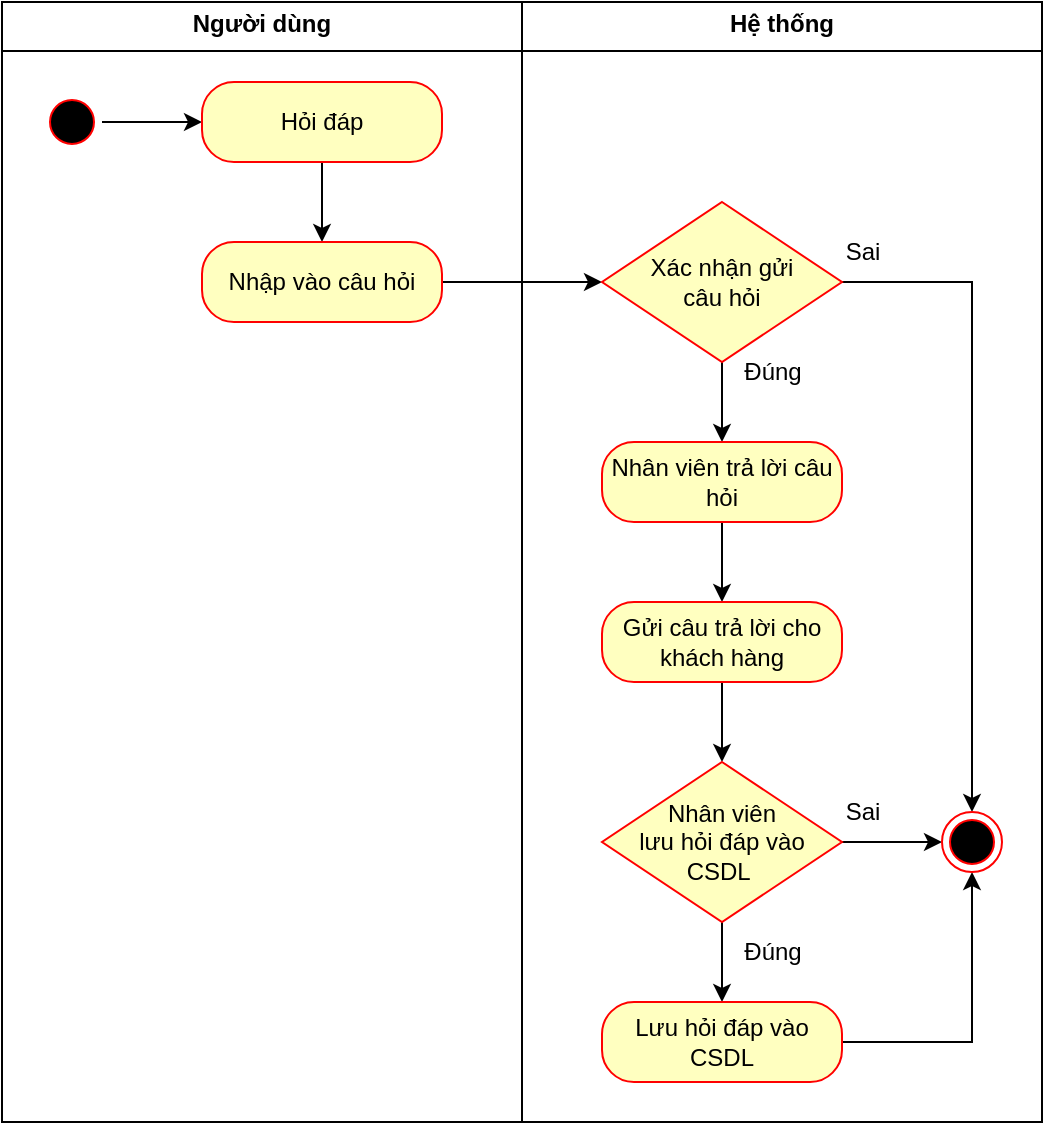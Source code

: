 <mxfile version="26.0.7">
  <diagram name="Page-1" id="RwB7W1pXo9uaDp351zQj">
    <mxGraphModel dx="1220" dy="523" grid="1" gridSize="10" guides="1" tooltips="1" connect="1" arrows="1" fold="1" page="1" pageScale="1" pageWidth="850" pageHeight="1100" math="0" shadow="0">
      <root>
        <mxCell id="0" />
        <mxCell id="1" parent="0" />
        <mxCell id="Q87F_zt2HsUtimDnW5c0-36" value="&lt;p style=&quot;margin:0px;margin-top:4px;text-align:center;&quot;&gt;&lt;b&gt;Hệ thống&lt;/b&gt;&lt;/p&gt;&lt;hr size=&quot;1&quot; style=&quot;border-style:solid;&quot;&gt;&lt;div style=&quot;height:2px;&quot;&gt;&lt;/div&gt;" style="verticalAlign=top;align=left;overflow=fill;html=1;whiteSpace=wrap;" vertex="1" parent="1">
          <mxGeometry x="260" width="260" height="560" as="geometry" />
        </mxCell>
        <mxCell id="Q87F_zt2HsUtimDnW5c0-34" value="&lt;p style=&quot;margin:0px;margin-top:4px;text-align:center;&quot;&gt;&lt;b&gt;Người dùng&lt;/b&gt;&lt;/p&gt;&lt;hr size=&quot;1&quot; style=&quot;border-style:solid;&quot;&gt;&lt;div style=&quot;height:2px;&quot;&gt;&lt;/div&gt;" style="verticalAlign=top;align=left;overflow=fill;html=1;whiteSpace=wrap;" vertex="1" parent="1">
          <mxGeometry width="260" height="560" as="geometry" />
        </mxCell>
        <mxCell id="Q87F_zt2HsUtimDnW5c0-3" value="" style="edgeStyle=orthogonalEdgeStyle;rounded=0;orthogonalLoop=1;jettySize=auto;html=1;" edge="1" parent="1" source="Q87F_zt2HsUtimDnW5c0-1" target="Q87F_zt2HsUtimDnW5c0-2">
          <mxGeometry relative="1" as="geometry" />
        </mxCell>
        <mxCell id="Q87F_zt2HsUtimDnW5c0-1" value="" style="ellipse;html=1;shape=startState;fillColor=#000000;strokeColor=#ff0000;" vertex="1" parent="1">
          <mxGeometry x="20" y="45" width="30" height="30" as="geometry" />
        </mxCell>
        <mxCell id="Q87F_zt2HsUtimDnW5c0-7" value="" style="edgeStyle=orthogonalEdgeStyle;rounded=0;orthogonalLoop=1;jettySize=auto;html=1;" edge="1" parent="1" source="Q87F_zt2HsUtimDnW5c0-2" target="Q87F_zt2HsUtimDnW5c0-4">
          <mxGeometry relative="1" as="geometry" />
        </mxCell>
        <mxCell id="Q87F_zt2HsUtimDnW5c0-2" value="Hỏi đáp" style="rounded=1;whiteSpace=wrap;html=1;arcSize=40;fontColor=#000000;fillColor=#ffffc0;strokeColor=#ff0000;" vertex="1" parent="1">
          <mxGeometry x="100" y="40" width="120" height="40" as="geometry" />
        </mxCell>
        <mxCell id="Q87F_zt2HsUtimDnW5c0-6" value="" style="edgeStyle=orthogonalEdgeStyle;rounded=0;orthogonalLoop=1;jettySize=auto;html=1;" edge="1" parent="1" source="Q87F_zt2HsUtimDnW5c0-4" target="Q87F_zt2HsUtimDnW5c0-5">
          <mxGeometry relative="1" as="geometry" />
        </mxCell>
        <mxCell id="Q87F_zt2HsUtimDnW5c0-4" value="Nhập vào câu hỏi" style="rounded=1;whiteSpace=wrap;html=1;arcSize=40;fontColor=#000000;fillColor=#ffffc0;strokeColor=#ff0000;" vertex="1" parent="1">
          <mxGeometry x="100" y="120" width="120" height="40" as="geometry" />
        </mxCell>
        <mxCell id="Q87F_zt2HsUtimDnW5c0-17" value="" style="edgeStyle=orthogonalEdgeStyle;rounded=0;orthogonalLoop=1;jettySize=auto;html=1;" edge="1" parent="1" source="Q87F_zt2HsUtimDnW5c0-5" target="Q87F_zt2HsUtimDnW5c0-11">
          <mxGeometry relative="1" as="geometry" />
        </mxCell>
        <mxCell id="Q87F_zt2HsUtimDnW5c0-28" style="edgeStyle=orthogonalEdgeStyle;rounded=0;orthogonalLoop=1;jettySize=auto;html=1;entryX=0.5;entryY=0;entryDx=0;entryDy=0;" edge="1" parent="1" source="Q87F_zt2HsUtimDnW5c0-5" target="Q87F_zt2HsUtimDnW5c0-25">
          <mxGeometry relative="1" as="geometry" />
        </mxCell>
        <mxCell id="Q87F_zt2HsUtimDnW5c0-5" value="Xác nhận gửi&lt;br&gt;câu hỏi" style="rhombus;whiteSpace=wrap;html=1;fontColor=#000000;fillColor=#ffffc0;strokeColor=#ff0000;" vertex="1" parent="1">
          <mxGeometry x="300" y="100" width="120" height="80" as="geometry" />
        </mxCell>
        <mxCell id="Q87F_zt2HsUtimDnW5c0-19" value="" style="edgeStyle=orthogonalEdgeStyle;rounded=0;orthogonalLoop=1;jettySize=auto;html=1;" edge="1" parent="1" source="Q87F_zt2HsUtimDnW5c0-11" target="Q87F_zt2HsUtimDnW5c0-18">
          <mxGeometry relative="1" as="geometry" />
        </mxCell>
        <mxCell id="Q87F_zt2HsUtimDnW5c0-11" value="Nhân viên trả lời câu hỏi" style="rounded=1;whiteSpace=wrap;html=1;arcSize=40;fontColor=#000000;fillColor=#ffffc0;strokeColor=#ff0000;" vertex="1" parent="1">
          <mxGeometry x="300" y="220" width="120" height="40" as="geometry" />
        </mxCell>
        <mxCell id="Q87F_zt2HsUtimDnW5c0-22" value="" style="edgeStyle=orthogonalEdgeStyle;rounded=0;orthogonalLoop=1;jettySize=auto;html=1;" edge="1" parent="1" source="Q87F_zt2HsUtimDnW5c0-18" target="Q87F_zt2HsUtimDnW5c0-21">
          <mxGeometry relative="1" as="geometry" />
        </mxCell>
        <mxCell id="Q87F_zt2HsUtimDnW5c0-18" value="Gửi câu trả lời cho khách hàng" style="rounded=1;whiteSpace=wrap;html=1;arcSize=40;fontColor=#000000;fillColor=#ffffc0;strokeColor=#ff0000;" vertex="1" parent="1">
          <mxGeometry x="300" y="300" width="120" height="40" as="geometry" />
        </mxCell>
        <mxCell id="Q87F_zt2HsUtimDnW5c0-24" value="" style="edgeStyle=orthogonalEdgeStyle;rounded=0;orthogonalLoop=1;jettySize=auto;html=1;" edge="1" parent="1" source="Q87F_zt2HsUtimDnW5c0-21" target="Q87F_zt2HsUtimDnW5c0-23">
          <mxGeometry relative="1" as="geometry" />
        </mxCell>
        <mxCell id="Q87F_zt2HsUtimDnW5c0-26" value="" style="edgeStyle=orthogonalEdgeStyle;rounded=0;orthogonalLoop=1;jettySize=auto;html=1;" edge="1" parent="1" source="Q87F_zt2HsUtimDnW5c0-21" target="Q87F_zt2HsUtimDnW5c0-25">
          <mxGeometry relative="1" as="geometry" />
        </mxCell>
        <mxCell id="Q87F_zt2HsUtimDnW5c0-21" value="Nhân viên&lt;div&gt;lưu hỏi đáp vào&lt;br&gt;CSDL&amp;nbsp;&lt;/div&gt;" style="rhombus;whiteSpace=wrap;html=1;fontColor=#000000;fillColor=#ffffc0;strokeColor=#ff0000;" vertex="1" parent="1">
          <mxGeometry x="300" y="380" width="120" height="80" as="geometry" />
        </mxCell>
        <mxCell id="Q87F_zt2HsUtimDnW5c0-27" style="edgeStyle=orthogonalEdgeStyle;rounded=0;orthogonalLoop=1;jettySize=auto;html=1;entryX=0.5;entryY=1;entryDx=0;entryDy=0;" edge="1" parent="1" source="Q87F_zt2HsUtimDnW5c0-23" target="Q87F_zt2HsUtimDnW5c0-25">
          <mxGeometry relative="1" as="geometry" />
        </mxCell>
        <mxCell id="Q87F_zt2HsUtimDnW5c0-23" value="Lưu hỏi đáp vào CSDL" style="rounded=1;whiteSpace=wrap;html=1;arcSize=40;fontColor=#000000;fillColor=#ffffc0;strokeColor=#ff0000;" vertex="1" parent="1">
          <mxGeometry x="300" y="500" width="120" height="40" as="geometry" />
        </mxCell>
        <mxCell id="Q87F_zt2HsUtimDnW5c0-25" value="" style="ellipse;html=1;shape=endState;fillColor=#000000;strokeColor=#ff0000;" vertex="1" parent="1">
          <mxGeometry x="470" y="405" width="30" height="30" as="geometry" />
        </mxCell>
        <mxCell id="Q87F_zt2HsUtimDnW5c0-29" value="Đúng" style="text;html=1;align=center;verticalAlign=middle;resizable=0;points=[];autosize=1;strokeColor=none;fillColor=none;" vertex="1" parent="1">
          <mxGeometry x="360" y="460" width="50" height="30" as="geometry" />
        </mxCell>
        <mxCell id="Q87F_zt2HsUtimDnW5c0-31" value="Sai" style="text;html=1;align=center;verticalAlign=middle;resizable=0;points=[];autosize=1;strokeColor=none;fillColor=none;" vertex="1" parent="1">
          <mxGeometry x="410" y="390" width="40" height="30" as="geometry" />
        </mxCell>
        <mxCell id="Q87F_zt2HsUtimDnW5c0-32" value="Sai" style="text;html=1;align=center;verticalAlign=middle;resizable=0;points=[];autosize=1;strokeColor=none;fillColor=none;" vertex="1" parent="1">
          <mxGeometry x="410" y="110" width="40" height="30" as="geometry" />
        </mxCell>
        <mxCell id="Q87F_zt2HsUtimDnW5c0-33" value="Đúng" style="text;html=1;align=center;verticalAlign=middle;resizable=0;points=[];autosize=1;strokeColor=none;fillColor=none;" vertex="1" parent="1">
          <mxGeometry x="360" y="170" width="50" height="30" as="geometry" />
        </mxCell>
      </root>
    </mxGraphModel>
  </diagram>
</mxfile>
